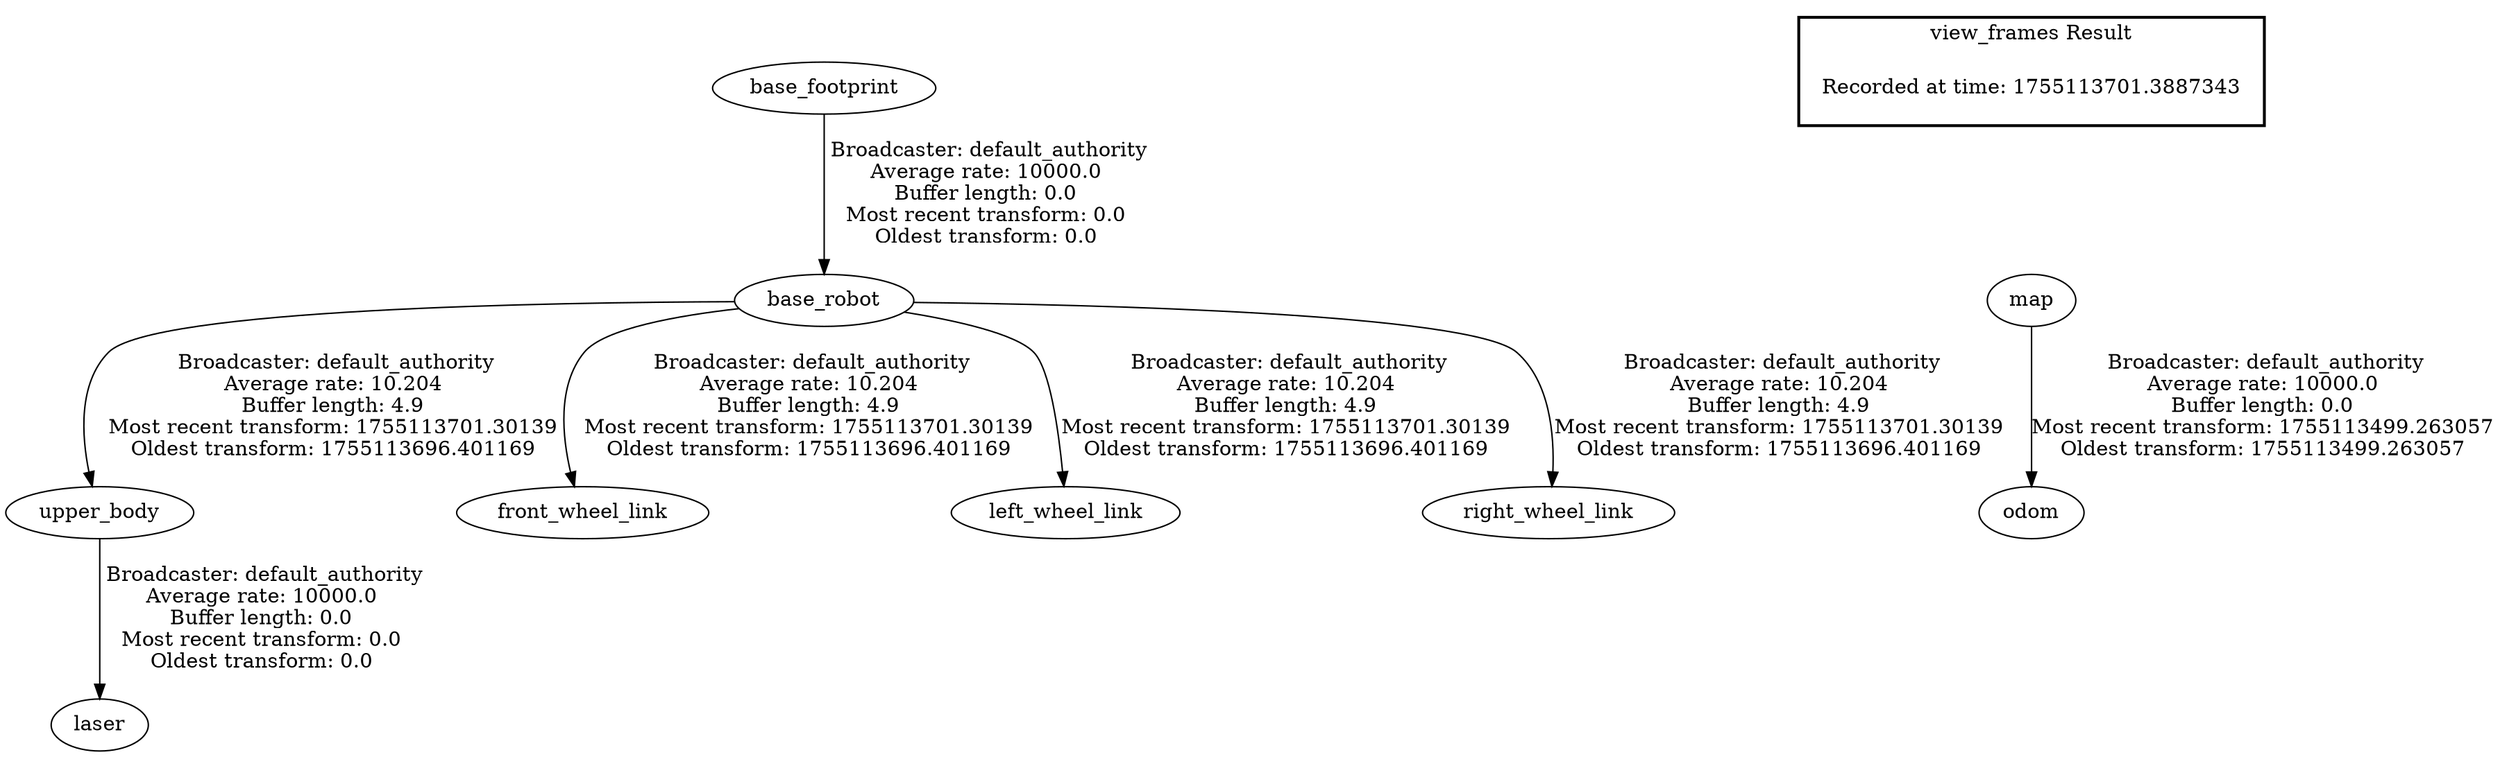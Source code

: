 digraph G {
"base_footprint" -> "base_robot"[label=" Broadcaster: default_authority\nAverage rate: 10000.0\nBuffer length: 0.0\nMost recent transform: 0.0\nOldest transform: 0.0\n"];
"upper_body" -> "laser"[label=" Broadcaster: default_authority\nAverage rate: 10000.0\nBuffer length: 0.0\nMost recent transform: 0.0\nOldest transform: 0.0\n"];
"base_robot" -> "upper_body"[label=" Broadcaster: default_authority\nAverage rate: 10.204\nBuffer length: 4.9\nMost recent transform: 1755113701.30139\nOldest transform: 1755113696.401169\n"];
"map" -> "odom"[label=" Broadcaster: default_authority\nAverage rate: 10000.0\nBuffer length: 0.0\nMost recent transform: 1755113499.263057\nOldest transform: 1755113499.263057\n"];
"base_robot" -> "front_wheel_link"[label=" Broadcaster: default_authority\nAverage rate: 10.204\nBuffer length: 4.9\nMost recent transform: 1755113701.30139\nOldest transform: 1755113696.401169\n"];
"base_robot" -> "left_wheel_link"[label=" Broadcaster: default_authority\nAverage rate: 10.204\nBuffer length: 4.9\nMost recent transform: 1755113701.30139\nOldest transform: 1755113696.401169\n"];
"base_robot" -> "right_wheel_link"[label=" Broadcaster: default_authority\nAverage rate: 10.204\nBuffer length: 4.9\nMost recent transform: 1755113701.30139\nOldest transform: 1755113696.401169\n"];
edge [style=invis];
 subgraph cluster_legend { style=bold; color=black; label ="view_frames Result";
"Recorded at time: 1755113701.3887343"[ shape=plaintext ] ;
}->"map";
}
